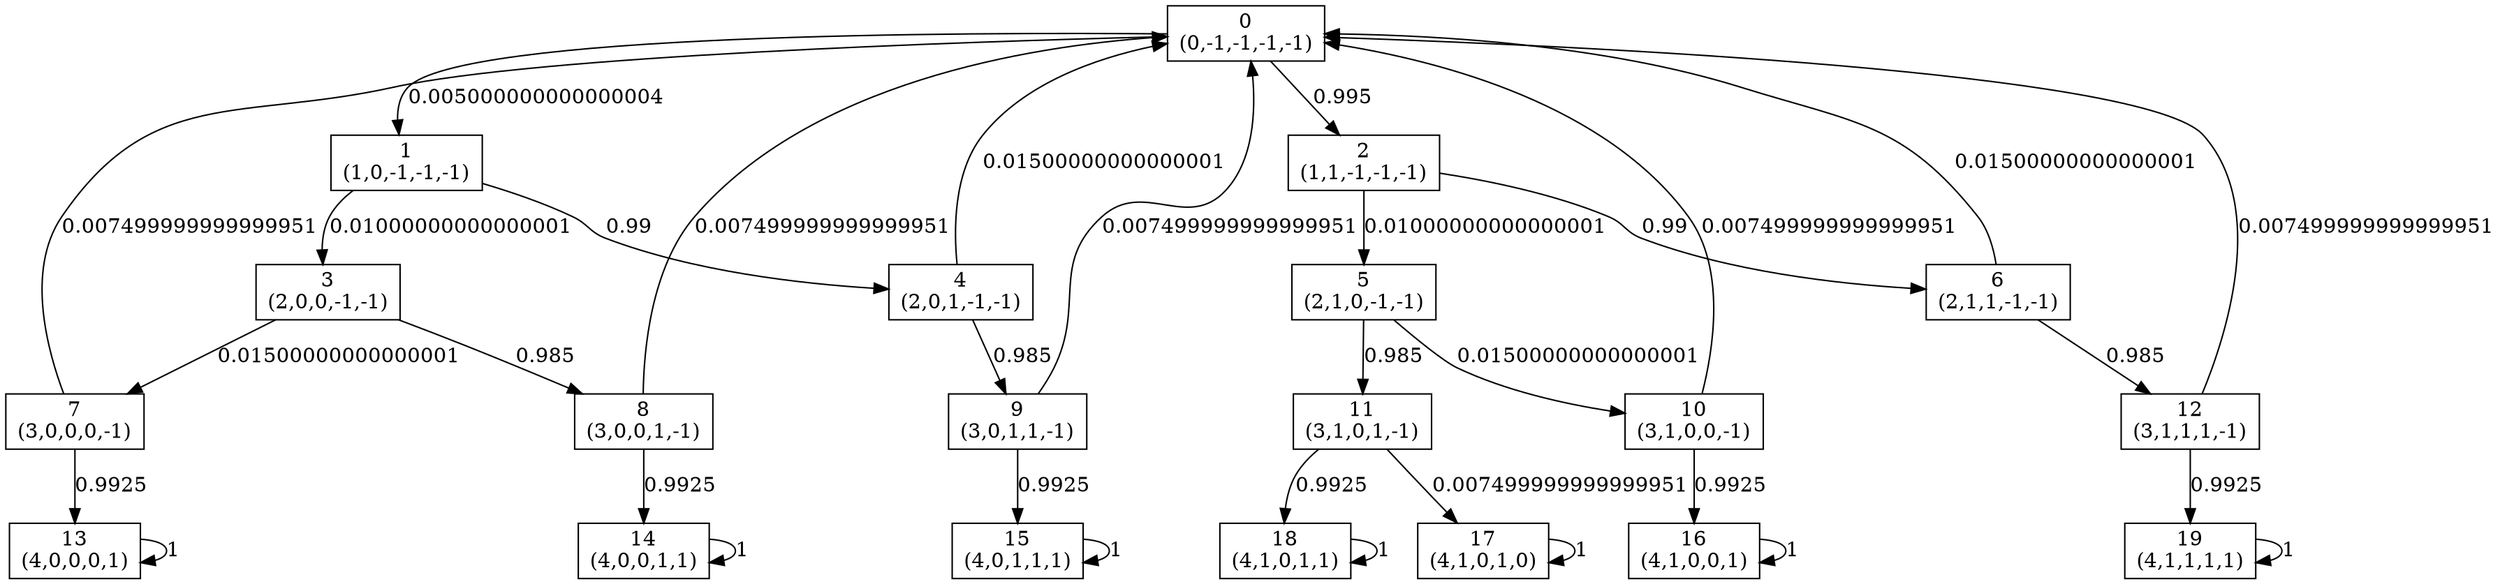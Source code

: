 digraph P {
node [shape=box];
0 -> 1 [ label="0.005000000000000004" ];
0 -> 2 [ label="0.995" ];
1 -> 3 [ label="0.01000000000000001" ];
1 -> 4 [ label="0.99" ];
2 -> 5 [ label="0.01000000000000001" ];
2 -> 6 [ label="0.99" ];
3 -> 7 [ label="0.01500000000000001" ];
3 -> 8 [ label="0.985" ];
4 -> 0 [ label="0.01500000000000001" ];
4 -> 9 [ label="0.985" ];
5 -> 10 [ label="0.01500000000000001" ];
5 -> 11 [ label="0.985" ];
6 -> 0 [ label="0.01500000000000001" ];
6 -> 12 [ label="0.985" ];
7 -> 0 [ label="0.007499999999999951" ];
7 -> 13 [ label="0.9925" ];
8 -> 0 [ label="0.007499999999999951" ];
8 -> 14 [ label="0.9925" ];
9 -> 0 [ label="0.007499999999999951" ];
9 -> 15 [ label="0.9925" ];
10 -> 0 [ label="0.007499999999999951" ];
10 -> 16 [ label="0.9925" ];
11 -> 17 [ label="0.007499999999999951" ];
11 -> 18 [ label="0.9925" ];
12 -> 0 [ label="0.007499999999999951" ];
12 -> 19 [ label="0.9925" ];
13 -> 13 [ label="1" ];
14 -> 14 [ label="1" ];
15 -> 15 [ label="1" ];
16 -> 16 [ label="1" ];
17 -> 17 [ label="1" ];
18 -> 18 [ label="1" ];
19 -> 19 [ label="1" ];
0 [label="0\n(0,-1,-1,-1,-1)"];
1 [label="1\n(1,0,-1,-1,-1)"];
2 [label="2\n(1,1,-1,-1,-1)"];
3 [label="3\n(2,0,0,-1,-1)"];
4 [label="4\n(2,0,1,-1,-1)"];
5 [label="5\n(2,1,0,-1,-1)"];
6 [label="6\n(2,1,1,-1,-1)"];
7 [label="7\n(3,0,0,0,-1)"];
8 [label="8\n(3,0,0,1,-1)"];
9 [label="9\n(3,0,1,1,-1)"];
10 [label="10\n(3,1,0,0,-1)"];
11 [label="11\n(3,1,0,1,-1)"];
12 [label="12\n(3,1,1,1,-1)"];
13 [label="13\n(4,0,0,0,1)"];
14 [label="14\n(4,0,0,1,1)"];
15 [label="15\n(4,0,1,1,1)"];
16 [label="16\n(4,1,0,0,1)"];
17 [label="17\n(4,1,0,1,0)"];
18 [label="18\n(4,1,0,1,1)"];
19 [label="19\n(4,1,1,1,1)"];
}
